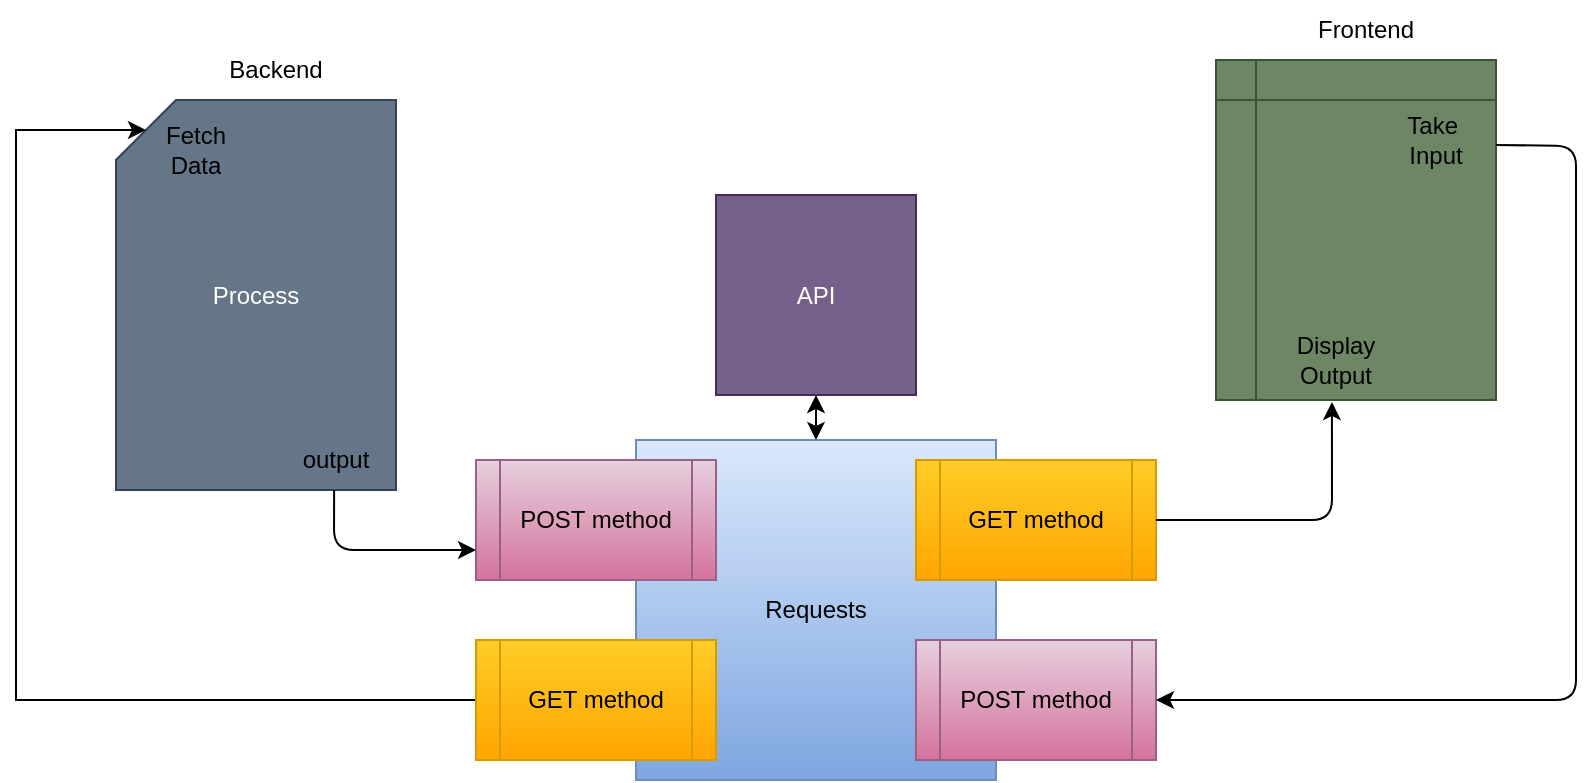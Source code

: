 <mxfile version="14.0.1" type="github">
  <diagram id="4QZlB-pvaglf61GNhH7W" name="Page-1">
    <mxGraphModel dx="868" dy="490" grid="1" gridSize="10" guides="1" tooltips="1" connect="1" arrows="1" fold="1" page="1" pageScale="1" pageWidth="850" pageHeight="1100" math="0" shadow="0">
      <root>
        <mxCell id="0" />
        <mxCell id="1" parent="0" />
        <mxCell id="Kp9cbN2UGNNEzcGHd55z-1" value="API" style="whiteSpace=wrap;html=1;aspect=fixed;fillColor=#76608a;strokeColor=#432D57;fontColor=#ffffff;" vertex="1" parent="1">
          <mxGeometry x="360" y="167.5" width="100" height="100" as="geometry" />
        </mxCell>
        <mxCell id="Kp9cbN2UGNNEzcGHd55z-2" value="Requests" style="rounded=0;whiteSpace=wrap;html=1;fillColor=#dae8fc;strokeColor=#6c8ebf;gradientColor=#7ea6e0;" vertex="1" parent="1">
          <mxGeometry x="320" y="290" width="180" height="170" as="geometry" />
        </mxCell>
        <mxCell id="Kp9cbN2UGNNEzcGHd55z-3" value="" style="shape=internalStorage;whiteSpace=wrap;html=1;backgroundOutline=1;fillColor=#6d8764;strokeColor=#3A5431;fontColor=#ffffff;" vertex="1" parent="1">
          <mxGeometry x="610" y="100" width="140" height="170" as="geometry" />
        </mxCell>
        <mxCell id="Kp9cbN2UGNNEzcGHd55z-4" value="Process" style="shape=card;whiteSpace=wrap;html=1;fillColor=#647687;strokeColor=#314354;fontColor=#ffffff;" vertex="1" parent="1">
          <mxGeometry x="60" y="120" width="140" height="195" as="geometry" />
        </mxCell>
        <mxCell id="Kp9cbN2UGNNEzcGHd55z-6" value="Backend" style="text;html=1;strokeColor=none;fillColor=none;align=center;verticalAlign=middle;whiteSpace=wrap;rounded=0;" vertex="1" parent="1">
          <mxGeometry x="100" y="90" width="80" height="30" as="geometry" />
        </mxCell>
        <mxCell id="Kp9cbN2UGNNEzcGHd55z-14" style="edgeStyle=orthogonalEdgeStyle;rounded=0;orthogonalLoop=1;jettySize=auto;html=1;entryX=0;entryY=0;entryDx=15;entryDy=15;entryPerimeter=0;" edge="1" parent="1" source="Kp9cbN2UGNNEzcGHd55z-8" target="Kp9cbN2UGNNEzcGHd55z-4">
          <mxGeometry relative="1" as="geometry">
            <mxPoint x="10" y="420" as="targetPoint" />
            <Array as="points">
              <mxPoint x="10" y="420" />
              <mxPoint x="10" y="135" />
            </Array>
          </mxGeometry>
        </mxCell>
        <mxCell id="Kp9cbN2UGNNEzcGHd55z-8" value="GET method" style="shape=process;whiteSpace=wrap;html=1;backgroundOutline=1;fillColor=#ffcd28;strokeColor=#d79b00;gradientColor=#ffa500;" vertex="1" parent="1">
          <mxGeometry x="240" y="390" width="120" height="60" as="geometry" />
        </mxCell>
        <mxCell id="Kp9cbN2UGNNEzcGHd55z-9" value="POST method" style="shape=process;whiteSpace=wrap;html=1;backgroundOutline=1;fillColor=#e6d0de;strokeColor=#996185;gradientColor=#d5739d;" vertex="1" parent="1">
          <mxGeometry x="460" y="390" width="120" height="60" as="geometry" />
        </mxCell>
        <mxCell id="Kp9cbN2UGNNEzcGHd55z-10" value="POST method" style="shape=process;whiteSpace=wrap;html=1;backgroundOutline=1;fillColor=#e6d0de;strokeColor=#996185;gradientColor=#d5739d;" vertex="1" parent="1">
          <mxGeometry x="240" y="300" width="120" height="60" as="geometry" />
        </mxCell>
        <mxCell id="Kp9cbN2UGNNEzcGHd55z-11" value="GET method" style="shape=process;whiteSpace=wrap;html=1;backgroundOutline=1;fillColor=#ffcd28;strokeColor=#d79b00;gradientColor=#ffa500;" vertex="1" parent="1">
          <mxGeometry x="460" y="300" width="120" height="60" as="geometry" />
        </mxCell>
        <mxCell id="Kp9cbN2UGNNEzcGHd55z-16" value="Fetch Data" style="text;html=1;strokeColor=none;fillColor=none;align=center;verticalAlign=middle;whiteSpace=wrap;rounded=0;" vertex="1" parent="1">
          <mxGeometry x="70" y="130" width="60" height="30" as="geometry" />
        </mxCell>
        <mxCell id="Kp9cbN2UGNNEzcGHd55z-17" value="output&lt;br&gt;" style="text;html=1;strokeColor=none;fillColor=none;align=center;verticalAlign=middle;whiteSpace=wrap;rounded=0;" vertex="1" parent="1">
          <mxGeometry x="150" y="290" width="40" height="20" as="geometry" />
        </mxCell>
        <mxCell id="Kp9cbN2UGNNEzcGHd55z-20" value="" style="endArrow=classic;html=1;exitX=1;exitY=0.25;exitDx=0;exitDy=0;entryX=1;entryY=0.5;entryDx=0;entryDy=0;" edge="1" parent="1" source="Kp9cbN2UGNNEzcGHd55z-3" target="Kp9cbN2UGNNEzcGHd55z-9">
          <mxGeometry width="50" height="50" relative="1" as="geometry">
            <mxPoint x="560" y="140" as="sourcePoint" />
            <mxPoint x="790" y="420" as="targetPoint" />
            <Array as="points">
              <mxPoint x="790" y="143" />
              <mxPoint x="790" y="420" />
            </Array>
          </mxGeometry>
        </mxCell>
        <mxCell id="Kp9cbN2UGNNEzcGHd55z-21" value="" style="endArrow=classic;html=1;exitX=1;exitY=0.5;exitDx=0;exitDy=0;entryX=0.414;entryY=1.006;entryDx=0;entryDy=0;entryPerimeter=0;" edge="1" parent="1" source="Kp9cbN2UGNNEzcGHd55z-11" target="Kp9cbN2UGNNEzcGHd55z-3">
          <mxGeometry width="50" height="50" relative="1" as="geometry">
            <mxPoint x="600" y="360" as="sourcePoint" />
            <mxPoint x="680" y="330" as="targetPoint" />
            <Array as="points">
              <mxPoint x="668" y="330" />
            </Array>
          </mxGeometry>
        </mxCell>
        <mxCell id="Kp9cbN2UGNNEzcGHd55z-22" value="" style="endArrow=classic;html=1;entryX=0;entryY=0.75;entryDx=0;entryDy=0;exitX=0.779;exitY=1;exitDx=0;exitDy=0;exitPerimeter=0;" edge="1" parent="1" source="Kp9cbN2UGNNEzcGHd55z-4" target="Kp9cbN2UGNNEzcGHd55z-10">
          <mxGeometry width="50" height="50" relative="1" as="geometry">
            <mxPoint x="120" y="320" as="sourcePoint" />
            <mxPoint x="150" y="310" as="targetPoint" />
            <Array as="points">
              <mxPoint x="169" y="345" />
            </Array>
          </mxGeometry>
        </mxCell>
        <mxCell id="Kp9cbN2UGNNEzcGHd55z-23" value="" style="endArrow=classic;startArrow=classic;html=1;" edge="1" parent="1" source="Kp9cbN2UGNNEzcGHd55z-2" target="Kp9cbN2UGNNEzcGHd55z-1">
          <mxGeometry width="50" height="50" relative="1" as="geometry">
            <mxPoint x="390" y="300" as="sourcePoint" />
            <mxPoint x="440" y="250" as="targetPoint" />
          </mxGeometry>
        </mxCell>
        <mxCell id="Kp9cbN2UGNNEzcGHd55z-24" value="Frontend" style="text;html=1;strokeColor=none;fillColor=none;align=center;verticalAlign=middle;whiteSpace=wrap;rounded=0;" vertex="1" parent="1">
          <mxGeometry x="640" y="70" width="90" height="30" as="geometry" />
        </mxCell>
        <mxCell id="Kp9cbN2UGNNEzcGHd55z-28" value="Take&amp;nbsp;&lt;br&gt;Input" style="text;html=1;strokeColor=none;fillColor=none;align=center;verticalAlign=middle;whiteSpace=wrap;rounded=0;" vertex="1" parent="1">
          <mxGeometry x="700" y="130" width="40" height="20" as="geometry" />
        </mxCell>
        <mxCell id="Kp9cbN2UGNNEzcGHd55z-29" value="Display Output" style="text;html=1;strokeColor=none;fillColor=none;align=center;verticalAlign=middle;whiteSpace=wrap;rounded=0;" vertex="1" parent="1">
          <mxGeometry x="650" y="240" width="40" height="20" as="geometry" />
        </mxCell>
      </root>
    </mxGraphModel>
  </diagram>
</mxfile>
